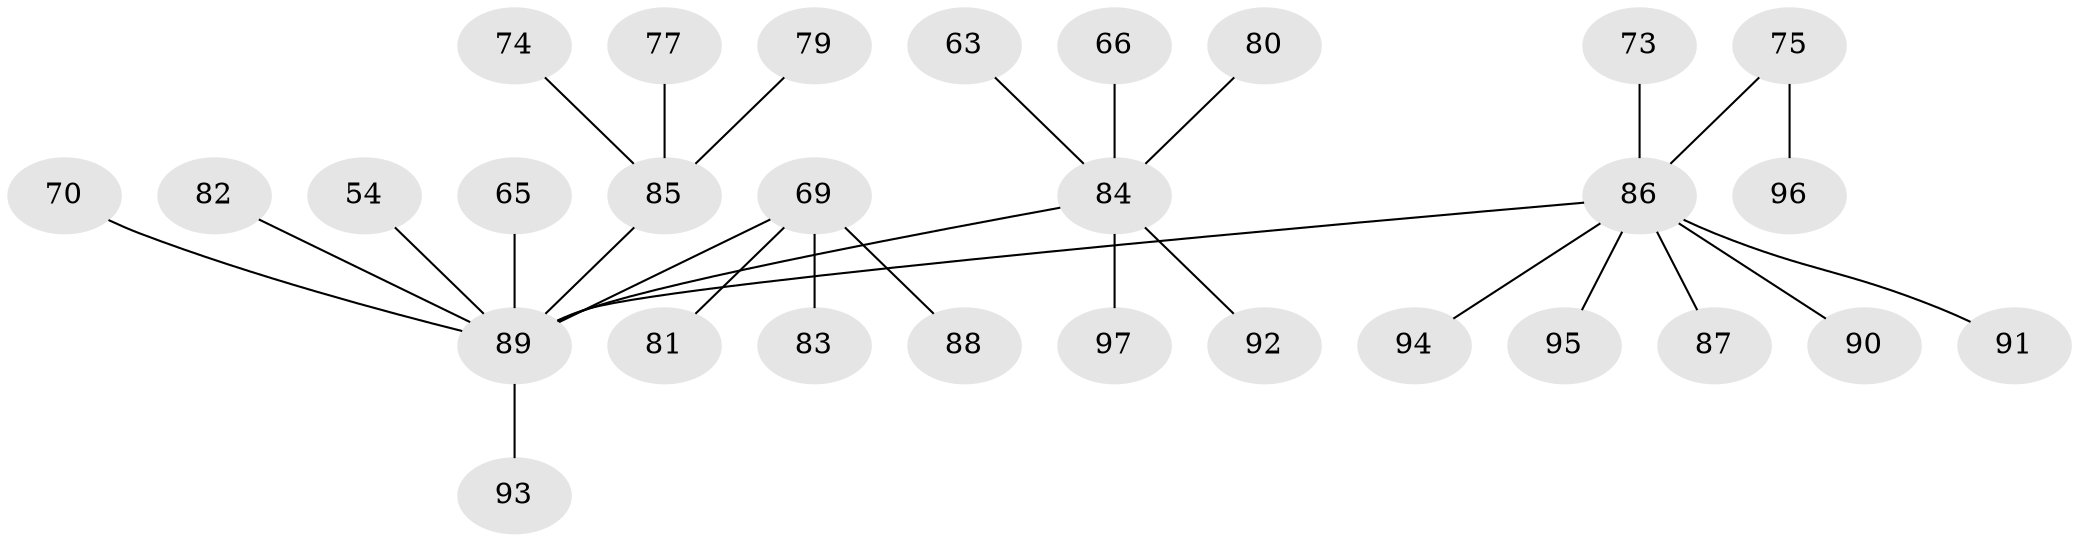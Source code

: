 // original degree distribution, {2: 0.1958762886597938, 5: 0.030927835051546393, 4: 0.10309278350515463, 3: 0.13402061855670103, 9: 0.010309278350515464, 1: 0.5257731958762887}
// Generated by graph-tools (version 1.1) at 2025/56/03/04/25 21:56:13]
// undirected, 29 vertices, 28 edges
graph export_dot {
graph [start="1"]
  node [color=gray90,style=filled];
  54;
  63;
  65;
  66;
  69 [super="+39+28+43"];
  70;
  73;
  74;
  75;
  77;
  79;
  80;
  81;
  82;
  83;
  84 [super="+48+72"];
  85 [super="+58+59"];
  86 [super="+42+56+78"];
  87;
  88;
  89 [super="+50+67+38+76+49+51"];
  90;
  91;
  92;
  93;
  94;
  95;
  96;
  97;
  54 -- 89;
  63 -- 84;
  65 -- 89;
  66 -- 84;
  69 -- 81;
  69 -- 88;
  69 -- 83;
  69 -- 89;
  70 -- 89;
  73 -- 86;
  74 -- 85;
  75 -- 96;
  75 -- 86;
  77 -- 85;
  79 -- 85;
  80 -- 84;
  82 -- 89;
  84 -- 97;
  84 -- 89;
  84 -- 92;
  85 -- 89;
  86 -- 90;
  86 -- 95;
  86 -- 94;
  86 -- 89;
  86 -- 91;
  86 -- 87;
  89 -- 93;
}
